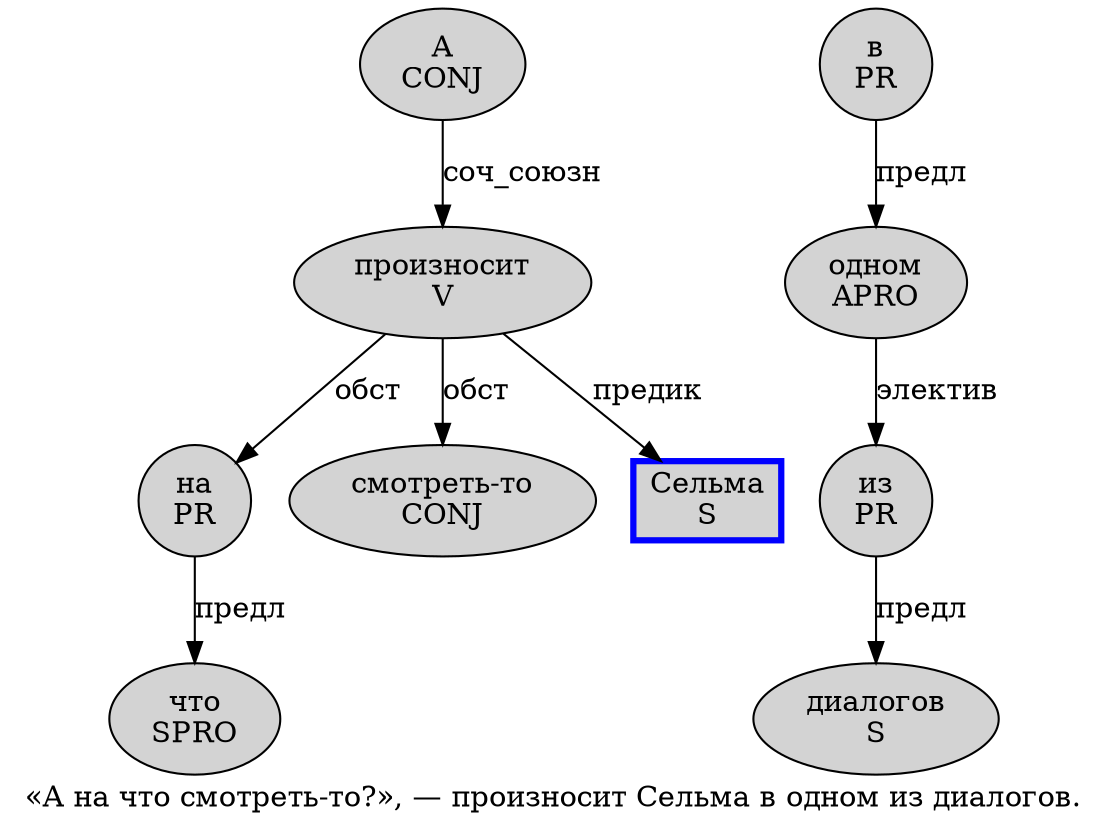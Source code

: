 digraph SENTENCE_1204 {
	graph [label="«А на что смотреть-то?», — произносит Сельма в одном из диалогов."]
	node [style=filled]
		1 [label="А
CONJ" color="" fillcolor=lightgray penwidth=1 shape=ellipse]
		2 [label="на
PR" color="" fillcolor=lightgray penwidth=1 shape=ellipse]
		3 [label="что
SPRO" color="" fillcolor=lightgray penwidth=1 shape=ellipse]
		4 [label="смотреть-то
CONJ" color="" fillcolor=lightgray penwidth=1 shape=ellipse]
		9 [label="произносит
V" color="" fillcolor=lightgray penwidth=1 shape=ellipse]
		10 [label="Сельма
S" color=blue fillcolor=lightgray penwidth=3 shape=box]
		11 [label="в
PR" color="" fillcolor=lightgray penwidth=1 shape=ellipse]
		12 [label="одном
APRO" color="" fillcolor=lightgray penwidth=1 shape=ellipse]
		13 [label="из
PR" color="" fillcolor=lightgray penwidth=1 shape=ellipse]
		14 [label="диалогов
S" color="" fillcolor=lightgray penwidth=1 shape=ellipse]
			12 -> 13 [label="электив"]
			9 -> 2 [label="обст"]
			9 -> 4 [label="обст"]
			9 -> 10 [label="предик"]
			2 -> 3 [label="предл"]
			11 -> 12 [label="предл"]
			13 -> 14 [label="предл"]
			1 -> 9 [label="соч_союзн"]
}